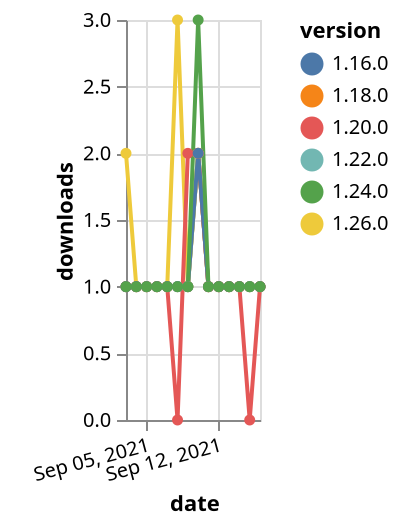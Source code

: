 {"$schema": "https://vega.github.io/schema/vega-lite/v5.json", "description": "A simple bar chart with embedded data.", "data": {"values": [{"date": "2021-09-03", "total": 210, "delta": 1, "version": "1.18.0"}, {"date": "2021-09-04", "total": 211, "delta": 1, "version": "1.18.0"}, {"date": "2021-09-05", "total": 212, "delta": 1, "version": "1.18.0"}, {"date": "2021-09-06", "total": 213, "delta": 1, "version": "1.18.0"}, {"date": "2021-09-07", "total": 214, "delta": 1, "version": "1.18.0"}, {"date": "2021-09-08", "total": 215, "delta": 1, "version": "1.18.0"}, {"date": "2021-09-09", "total": 216, "delta": 1, "version": "1.18.0"}, {"date": "2021-09-10", "total": 218, "delta": 2, "version": "1.18.0"}, {"date": "2021-09-11", "total": 219, "delta": 1, "version": "1.18.0"}, {"date": "2021-09-12", "total": 220, "delta": 1, "version": "1.18.0"}, {"date": "2021-09-13", "total": 221, "delta": 1, "version": "1.18.0"}, {"date": "2021-09-14", "total": 222, "delta": 1, "version": "1.18.0"}, {"date": "2021-09-15", "total": 223, "delta": 1, "version": "1.18.0"}, {"date": "2021-09-16", "total": 224, "delta": 1, "version": "1.18.0"}, {"date": "2021-09-03", "total": 166, "delta": 1, "version": "1.22.0"}, {"date": "2021-09-04", "total": 167, "delta": 1, "version": "1.22.0"}, {"date": "2021-09-05", "total": 168, "delta": 1, "version": "1.22.0"}, {"date": "2021-09-06", "total": 169, "delta": 1, "version": "1.22.0"}, {"date": "2021-09-07", "total": 170, "delta": 1, "version": "1.22.0"}, {"date": "2021-09-08", "total": 171, "delta": 1, "version": "1.22.0"}, {"date": "2021-09-09", "total": 172, "delta": 1, "version": "1.22.0"}, {"date": "2021-09-10", "total": 174, "delta": 2, "version": "1.22.0"}, {"date": "2021-09-11", "total": 175, "delta": 1, "version": "1.22.0"}, {"date": "2021-09-12", "total": 176, "delta": 1, "version": "1.22.0"}, {"date": "2021-09-13", "total": 177, "delta": 1, "version": "1.22.0"}, {"date": "2021-09-14", "total": 178, "delta": 1, "version": "1.22.0"}, {"date": "2021-09-15", "total": 179, "delta": 1, "version": "1.22.0"}, {"date": "2021-09-16", "total": 180, "delta": 1, "version": "1.22.0"}, {"date": "2021-09-03", "total": 126, "delta": 2, "version": "1.26.0"}, {"date": "2021-09-04", "total": 127, "delta": 1, "version": "1.26.0"}, {"date": "2021-09-05", "total": 128, "delta": 1, "version": "1.26.0"}, {"date": "2021-09-06", "total": 129, "delta": 1, "version": "1.26.0"}, {"date": "2021-09-07", "total": 130, "delta": 1, "version": "1.26.0"}, {"date": "2021-09-08", "total": 133, "delta": 3, "version": "1.26.0"}, {"date": "2021-09-09", "total": 134, "delta": 1, "version": "1.26.0"}, {"date": "2021-09-10", "total": 136, "delta": 2, "version": "1.26.0"}, {"date": "2021-09-11", "total": 137, "delta": 1, "version": "1.26.0"}, {"date": "2021-09-12", "total": 138, "delta": 1, "version": "1.26.0"}, {"date": "2021-09-13", "total": 139, "delta": 1, "version": "1.26.0"}, {"date": "2021-09-14", "total": 140, "delta": 1, "version": "1.26.0"}, {"date": "2021-09-15", "total": 141, "delta": 1, "version": "1.26.0"}, {"date": "2021-09-16", "total": 142, "delta": 1, "version": "1.26.0"}, {"date": "2021-09-03", "total": 200, "delta": 1, "version": "1.20.0"}, {"date": "2021-09-04", "total": 201, "delta": 1, "version": "1.20.0"}, {"date": "2021-09-05", "total": 202, "delta": 1, "version": "1.20.0"}, {"date": "2021-09-06", "total": 203, "delta": 1, "version": "1.20.0"}, {"date": "2021-09-07", "total": 204, "delta": 1, "version": "1.20.0"}, {"date": "2021-09-08", "total": 204, "delta": 0, "version": "1.20.0"}, {"date": "2021-09-09", "total": 206, "delta": 2, "version": "1.20.0"}, {"date": "2021-09-10", "total": 208, "delta": 2, "version": "1.20.0"}, {"date": "2021-09-11", "total": 209, "delta": 1, "version": "1.20.0"}, {"date": "2021-09-12", "total": 210, "delta": 1, "version": "1.20.0"}, {"date": "2021-09-13", "total": 211, "delta": 1, "version": "1.20.0"}, {"date": "2021-09-14", "total": 212, "delta": 1, "version": "1.20.0"}, {"date": "2021-09-15", "total": 212, "delta": 0, "version": "1.20.0"}, {"date": "2021-09-16", "total": 213, "delta": 1, "version": "1.20.0"}, {"date": "2021-09-03", "total": 258, "delta": 1, "version": "1.16.0"}, {"date": "2021-09-04", "total": 259, "delta": 1, "version": "1.16.0"}, {"date": "2021-09-05", "total": 260, "delta": 1, "version": "1.16.0"}, {"date": "2021-09-06", "total": 261, "delta": 1, "version": "1.16.0"}, {"date": "2021-09-07", "total": 262, "delta": 1, "version": "1.16.0"}, {"date": "2021-09-08", "total": 263, "delta": 1, "version": "1.16.0"}, {"date": "2021-09-09", "total": 264, "delta": 1, "version": "1.16.0"}, {"date": "2021-09-10", "total": 266, "delta": 2, "version": "1.16.0"}, {"date": "2021-09-11", "total": 267, "delta": 1, "version": "1.16.0"}, {"date": "2021-09-12", "total": 268, "delta": 1, "version": "1.16.0"}, {"date": "2021-09-13", "total": 269, "delta": 1, "version": "1.16.0"}, {"date": "2021-09-14", "total": 270, "delta": 1, "version": "1.16.0"}, {"date": "2021-09-15", "total": 271, "delta": 1, "version": "1.16.0"}, {"date": "2021-09-16", "total": 272, "delta": 1, "version": "1.16.0"}, {"date": "2021-09-03", "total": 198, "delta": 1, "version": "1.24.0"}, {"date": "2021-09-04", "total": 199, "delta": 1, "version": "1.24.0"}, {"date": "2021-09-05", "total": 200, "delta": 1, "version": "1.24.0"}, {"date": "2021-09-06", "total": 201, "delta": 1, "version": "1.24.0"}, {"date": "2021-09-07", "total": 202, "delta": 1, "version": "1.24.0"}, {"date": "2021-09-08", "total": 203, "delta": 1, "version": "1.24.0"}, {"date": "2021-09-09", "total": 204, "delta": 1, "version": "1.24.0"}, {"date": "2021-09-10", "total": 207, "delta": 3, "version": "1.24.0"}, {"date": "2021-09-11", "total": 208, "delta": 1, "version": "1.24.0"}, {"date": "2021-09-12", "total": 209, "delta": 1, "version": "1.24.0"}, {"date": "2021-09-13", "total": 210, "delta": 1, "version": "1.24.0"}, {"date": "2021-09-14", "total": 211, "delta": 1, "version": "1.24.0"}, {"date": "2021-09-15", "total": 212, "delta": 1, "version": "1.24.0"}, {"date": "2021-09-16", "total": 213, "delta": 1, "version": "1.24.0"}]}, "width": "container", "mark": {"type": "line", "point": {"filled": true}}, "encoding": {"x": {"field": "date", "type": "temporal", "timeUnit": "yearmonthdate", "title": "date", "axis": {"labelAngle": -15}}, "y": {"field": "delta", "type": "quantitative", "title": "downloads"}, "color": {"field": "version", "type": "nominal"}, "tooltip": {"field": "delta"}}}